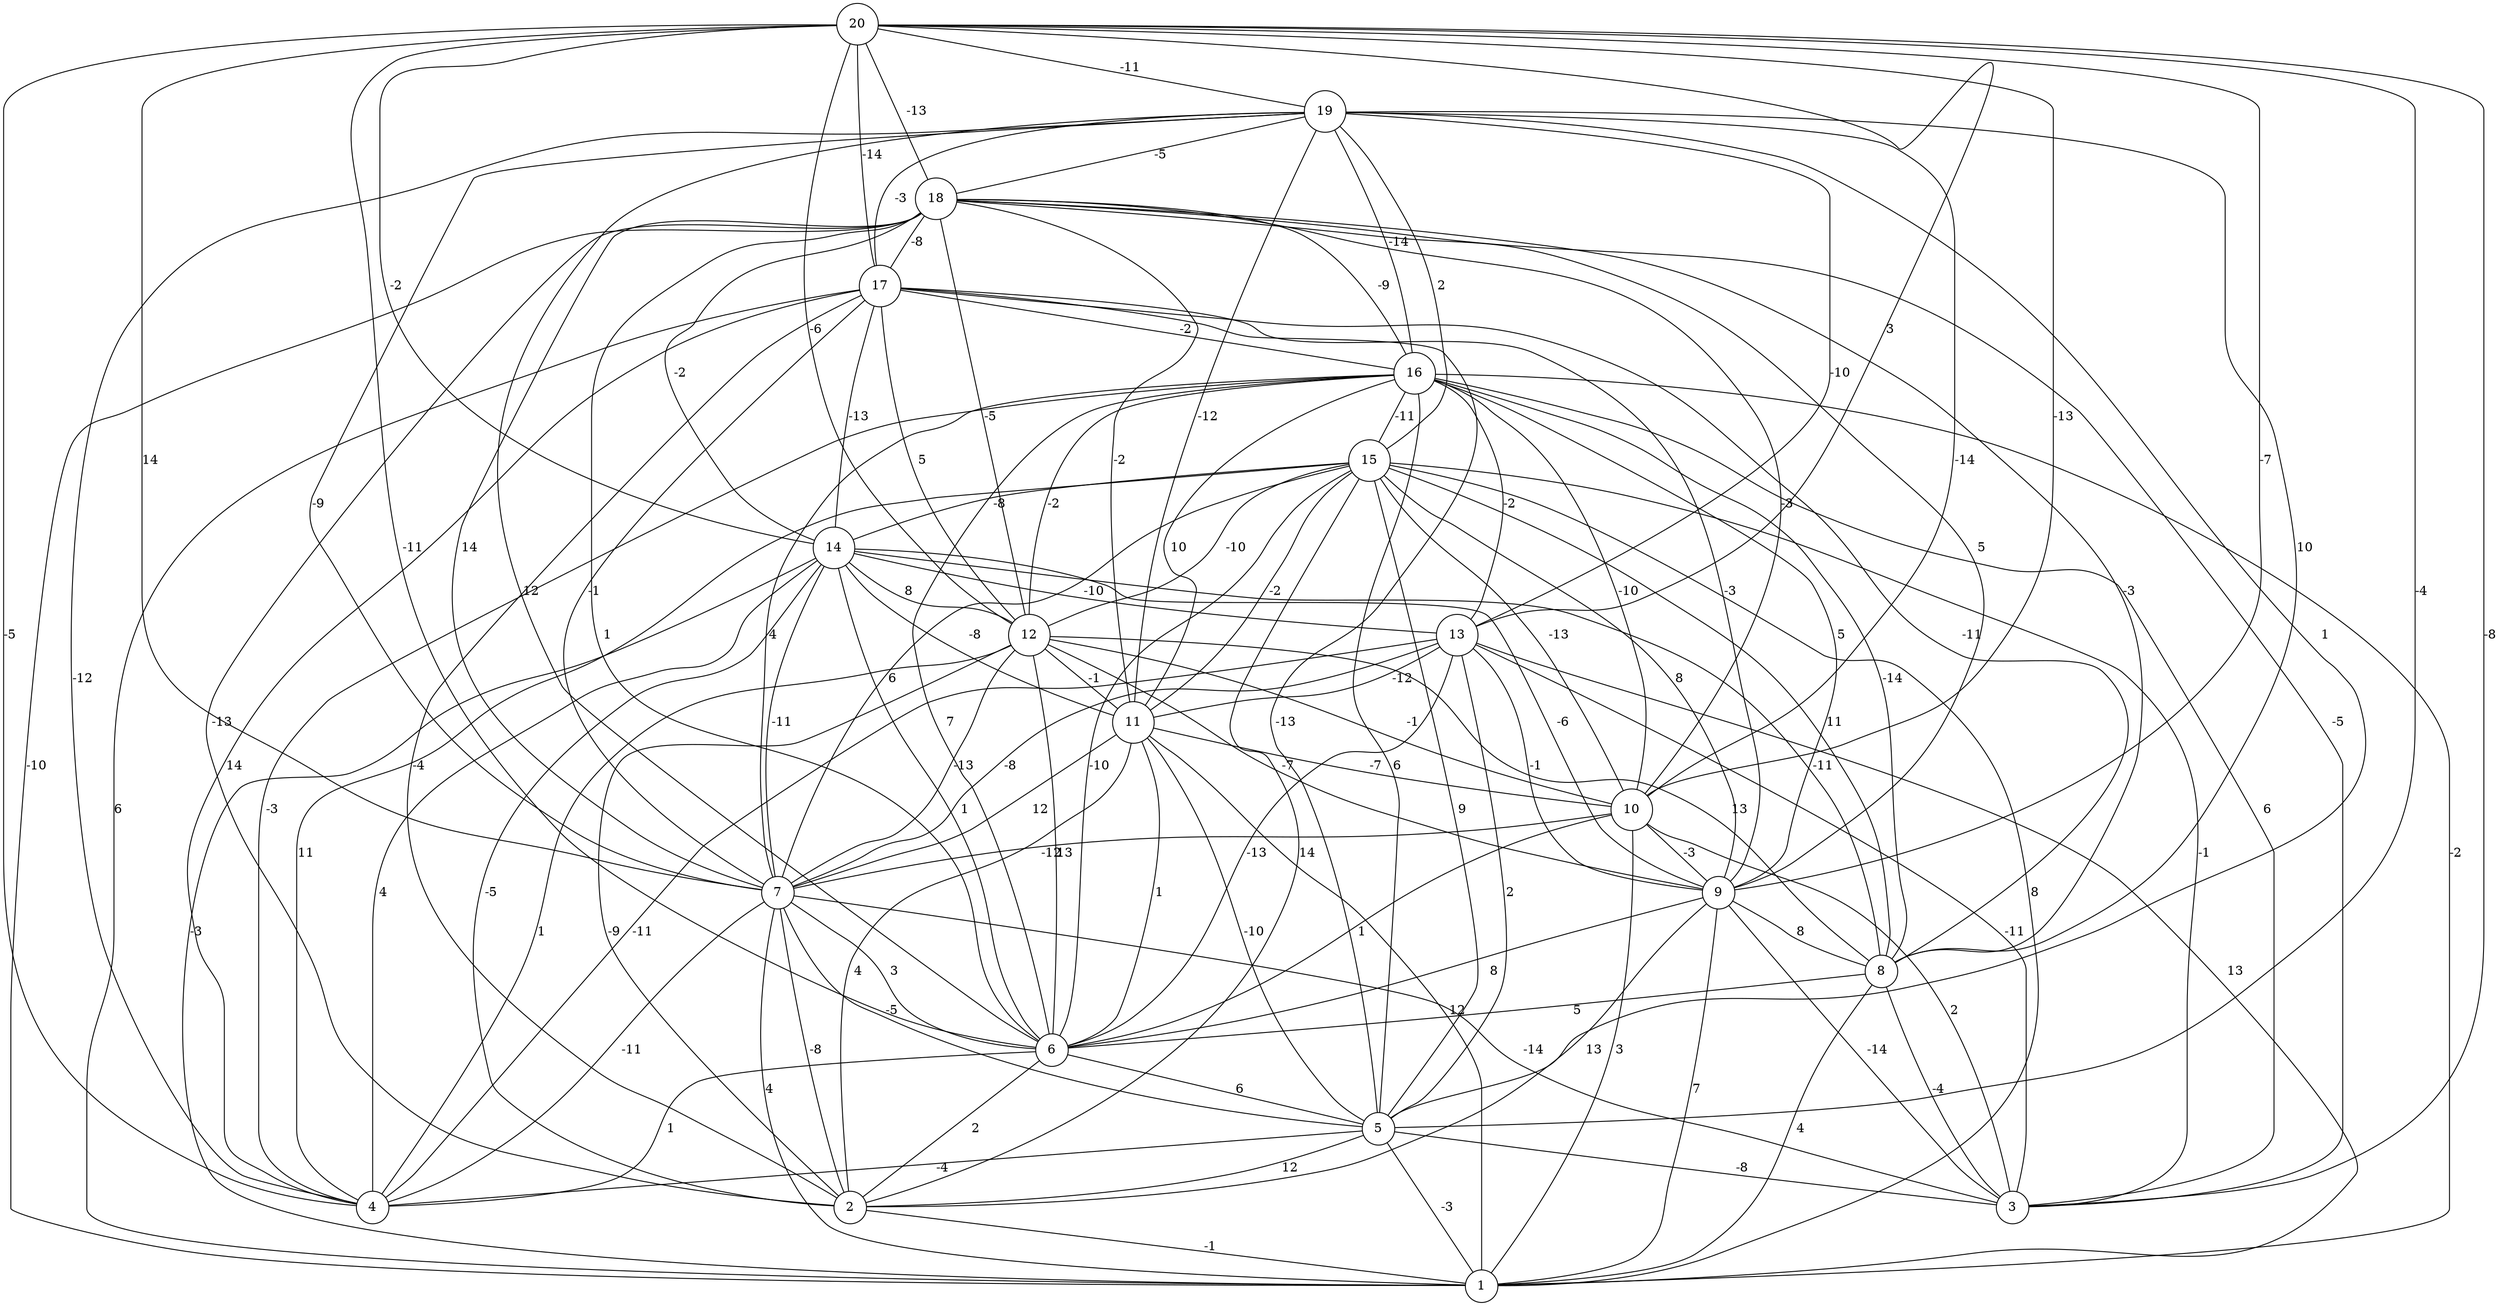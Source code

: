 graph { 
	 fontname="Helvetica,Arial,sans-serif" 
	 node [shape = circle]; 
	 20 -- 3 [label = "-8"];
	 20 -- 4 [label = "-5"];
	 20 -- 5 [label = "-4"];
	 20 -- 6 [label = "-11"];
	 20 -- 7 [label = "14"];
	 20 -- 9 [label = "-7"];
	 20 -- 10 [label = "-13"];
	 20 -- 12 [label = "-6"];
	 20 -- 13 [label = "3"];
	 20 -- 14 [label = "-2"];
	 20 -- 17 [label = "-14"];
	 20 -- 18 [label = "-13"];
	 20 -- 19 [label = "-11"];
	 19 -- 4 [label = "-12"];
	 19 -- 5 [label = "1"];
	 19 -- 6 [label = "12"];
	 19 -- 7 [label = "-9"];
	 19 -- 8 [label = "10"];
	 19 -- 10 [label = "-14"];
	 19 -- 11 [label = "-12"];
	 19 -- 13 [label = "-10"];
	 19 -- 15 [label = "2"];
	 19 -- 16 [label = "-14"];
	 19 -- 17 [label = "-3"];
	 19 -- 18 [label = "-5"];
	 18 -- 1 [label = "-10"];
	 18 -- 2 [label = "-13"];
	 18 -- 3 [label = "-5"];
	 18 -- 6 [label = "1"];
	 18 -- 7 [label = "14"];
	 18 -- 8 [label = "-3"];
	 18 -- 9 [label = "5"];
	 18 -- 10 [label = "-3"];
	 18 -- 11 [label = "-2"];
	 18 -- 12 [label = "-5"];
	 18 -- 14 [label = "-2"];
	 18 -- 16 [label = "-9"];
	 18 -- 17 [label = "-8"];
	 17 -- 1 [label = "6"];
	 17 -- 2 [label = "-4"];
	 17 -- 4 [label = "14"];
	 17 -- 5 [label = "-13"];
	 17 -- 7 [label = "-1"];
	 17 -- 8 [label = "-11"];
	 17 -- 9 [label = "-3"];
	 17 -- 12 [label = "5"];
	 17 -- 14 [label = "-13"];
	 17 -- 16 [label = "-2"];
	 16 -- 1 [label = "-2"];
	 16 -- 3 [label = "6"];
	 16 -- 4 [label = "-3"];
	 16 -- 5 [label = "6"];
	 16 -- 6 [label = "7"];
	 16 -- 7 [label = "4"];
	 16 -- 8 [label = "-14"];
	 16 -- 9 [label = "5"];
	 16 -- 10 [label = "-10"];
	 16 -- 11 [label = "10"];
	 16 -- 12 [label = "-2"];
	 16 -- 13 [label = "-2"];
	 16 -- 15 [label = "-11"];
	 15 -- 1 [label = "8"];
	 15 -- 2 [label = "14"];
	 15 -- 3 [label = "-1"];
	 15 -- 4 [label = "11"];
	 15 -- 5 [label = "9"];
	 15 -- 6 [label = "-10"];
	 15 -- 7 [label = "6"];
	 15 -- 8 [label = "11"];
	 15 -- 9 [label = "8"];
	 15 -- 10 [label = "-13"];
	 15 -- 11 [label = "-2"];
	 15 -- 12 [label = "-10"];
	 15 -- 14 [label = "-8"];
	 14 -- 1 [label = "-3"];
	 14 -- 2 [label = "-5"];
	 14 -- 4 [label = "4"];
	 14 -- 6 [label = "1"];
	 14 -- 7 [label = "-11"];
	 14 -- 8 [label = "-11"];
	 14 -- 9 [label = "-6"];
	 14 -- 11 [label = "-8"];
	 14 -- 12 [label = "8"];
	 14 -- 13 [label = "-10"];
	 13 -- 1 [label = "13"];
	 13 -- 3 [label = "-11"];
	 13 -- 4 [label = "-11"];
	 13 -- 5 [label = "2"];
	 13 -- 6 [label = "-13"];
	 13 -- 7 [label = "-8"];
	 13 -- 9 [label = "-1"];
	 13 -- 11 [label = "-12"];
	 12 -- 2 [label = "-9"];
	 12 -- 4 [label = "1"];
	 12 -- 6 [label = "13"];
	 12 -- 7 [label = "-13"];
	 12 -- 8 [label = "13"];
	 12 -- 9 [label = "-7"];
	 12 -- 10 [label = "-1"];
	 12 -- 11 [label = "-1"];
	 11 -- 1 [label = "12"];
	 11 -- 2 [label = "4"];
	 11 -- 5 [label = "-10"];
	 11 -- 6 [label = "1"];
	 11 -- 7 [label = "12"];
	 11 -- 10 [label = "-7"];
	 10 -- 1 [label = "3"];
	 10 -- 3 [label = "2"];
	 10 -- 6 [label = "1"];
	 10 -- 7 [label = "-12"];
	 10 -- 9 [label = "-3"];
	 9 -- 1 [label = "7"];
	 9 -- 2 [label = "13"];
	 9 -- 3 [label = "-14"];
	 9 -- 6 [label = "8"];
	 9 -- 8 [label = "8"];
	 8 -- 1 [label = "4"];
	 8 -- 3 [label = "-4"];
	 8 -- 6 [label = "5"];
	 7 -- 1 [label = "4"];
	 7 -- 2 [label = "-8"];
	 7 -- 3 [label = "-14"];
	 7 -- 4 [label = "-11"];
	 7 -- 5 [label = "-5"];
	 7 -- 6 [label = "3"];
	 6 -- 2 [label = "2"];
	 6 -- 4 [label = "1"];
	 6 -- 5 [label = "6"];
	 5 -- 1 [label = "-3"];
	 5 -- 2 [label = "12"];
	 5 -- 3 [label = "-8"];
	 5 -- 4 [label = "-4"];
	 2 -- 1 [label = "-1"];
	 1;
	 2;
	 3;
	 4;
	 5;
	 6;
	 7;
	 8;
	 9;
	 10;
	 11;
	 12;
	 13;
	 14;
	 15;
	 16;
	 17;
	 18;
	 19;
	 20;
}
